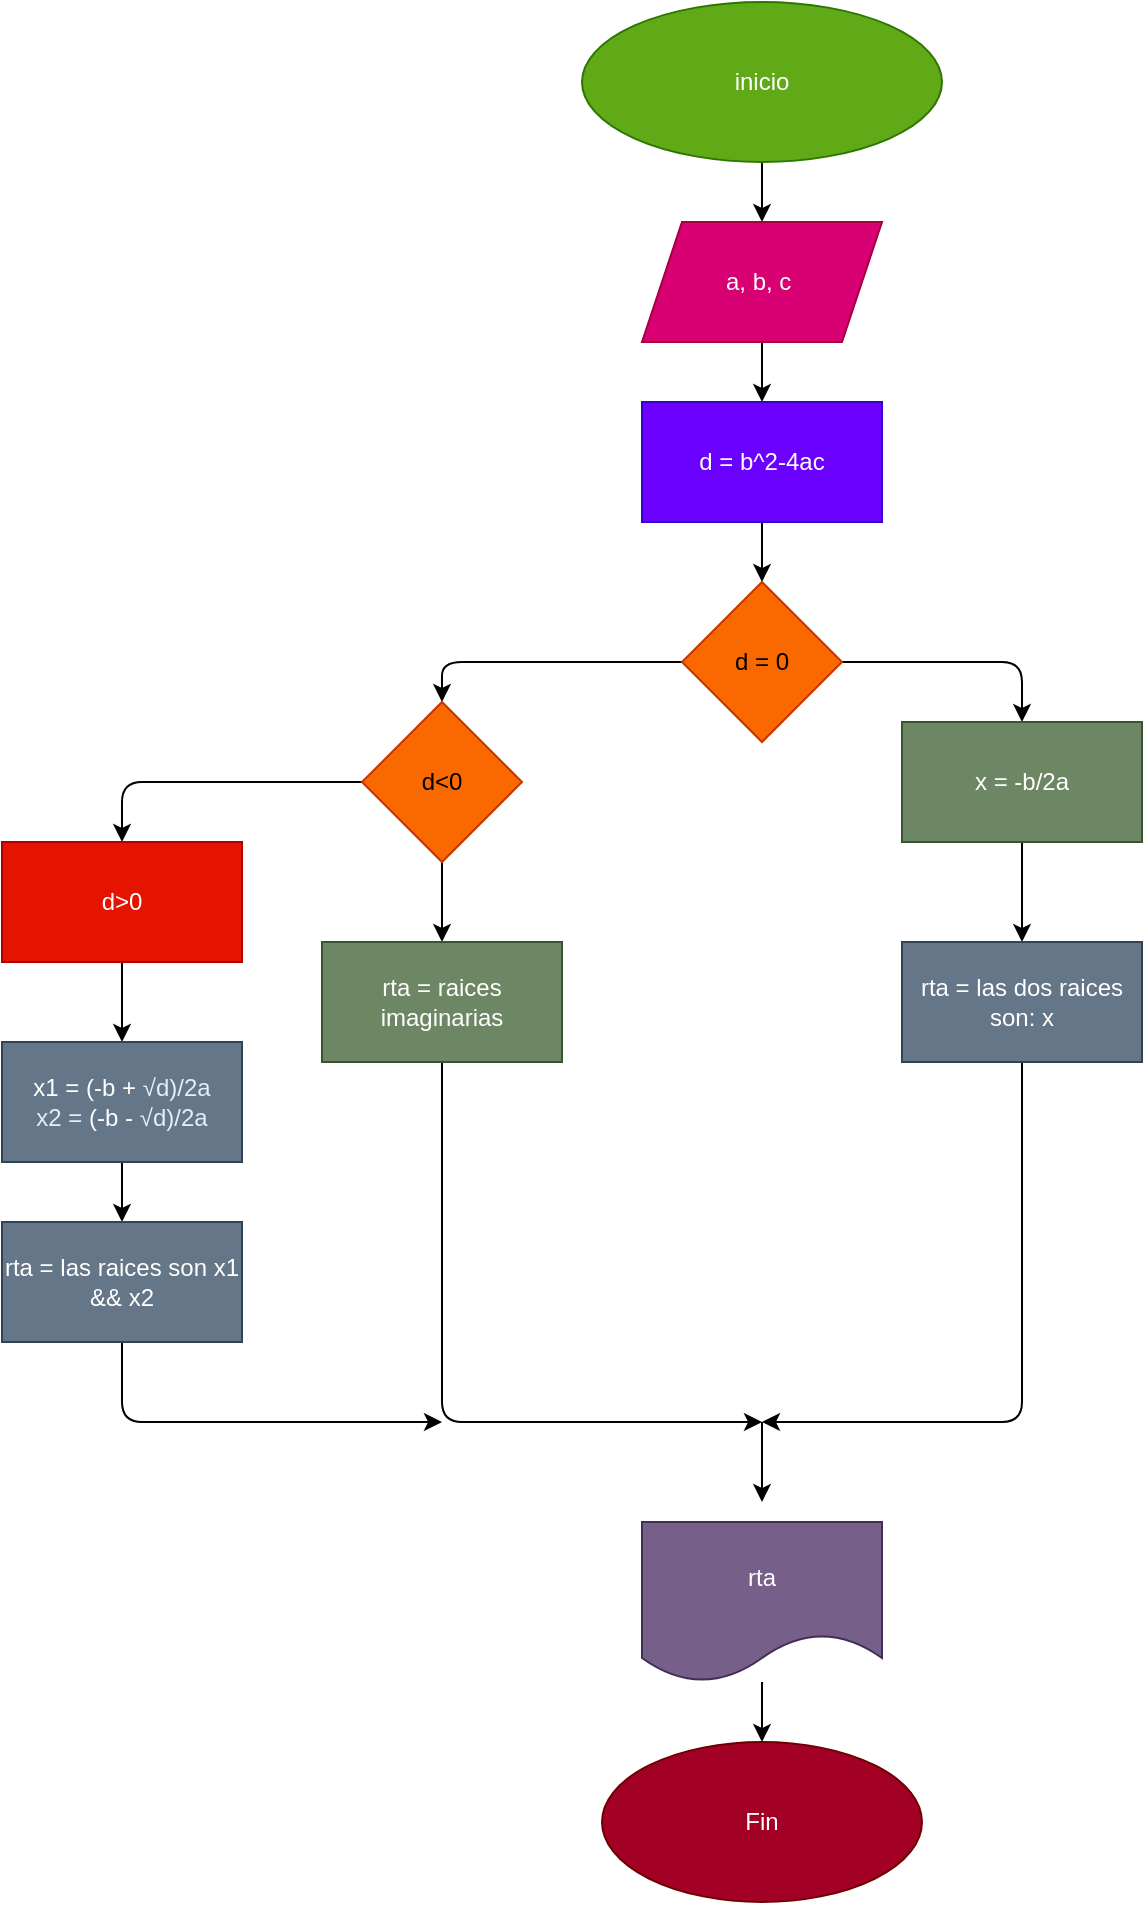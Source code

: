 <mxfile>
    <diagram id="dHEfE1pFls_yXG6Q-P5-" name="Página-1">
        <mxGraphModel dx="832" dy="461" grid="1" gridSize="10" guides="1" tooltips="1" connect="1" arrows="1" fold="1" page="1" pageScale="1" pageWidth="827" pageHeight="1169" math="1" shadow="0">
            <root>
                <mxCell id="0"/>
                <mxCell id="1" parent="0"/>
                <mxCell id="4" value="" style="edgeStyle=none;html=1;" parent="1" source="2" target="3" edge="1">
                    <mxGeometry relative="1" as="geometry"/>
                </mxCell>
                <mxCell id="2" value="inicio" style="ellipse;whiteSpace=wrap;html=1;fillColor=#60a917;fontColor=#ffffff;strokeColor=#2D7600;" parent="1" vertex="1">
                    <mxGeometry x="350" y="10" width="180" height="80" as="geometry"/>
                </mxCell>
                <mxCell id="6" value="" style="edgeStyle=none;html=1;" parent="1" source="3" target="5" edge="1">
                    <mxGeometry relative="1" as="geometry"/>
                </mxCell>
                <mxCell id="3" value="a, b, c&amp;nbsp;" style="shape=parallelogram;perimeter=parallelogramPerimeter;whiteSpace=wrap;html=1;fixedSize=1;fillColor=#d80073;fontColor=#ffffff;strokeColor=#A50040;" parent="1" vertex="1">
                    <mxGeometry x="380" y="120" width="120" height="60" as="geometry"/>
                </mxCell>
                <mxCell id="8" value="" style="edgeStyle=none;html=1;" parent="1" source="5" target="7" edge="1">
                    <mxGeometry relative="1" as="geometry"/>
                </mxCell>
                <mxCell id="5" value="d = b^2-4ac" style="whiteSpace=wrap;html=1;fillColor=#6a00ff;fontColor=#ffffff;strokeColor=#3700CC;" parent="1" vertex="1">
                    <mxGeometry x="380" y="210" width="120" height="60" as="geometry"/>
                </mxCell>
                <mxCell id="10" value="" style="edgeStyle=none;html=1;" parent="1" source="7" target="9" edge="1">
                    <mxGeometry relative="1" as="geometry">
                        <Array as="points">
                            <mxPoint x="280" y="340"/>
                        </Array>
                    </mxGeometry>
                </mxCell>
                <mxCell id="14" value="" style="edgeStyle=none;html=1;" parent="1" source="7" target="13" edge="1">
                    <mxGeometry relative="1" as="geometry">
                        <Array as="points">
                            <mxPoint x="570" y="340"/>
                        </Array>
                    </mxGeometry>
                </mxCell>
                <mxCell id="7" value="d = 0" style="rhombus;whiteSpace=wrap;html=1;fillColor=#fa6800;fontColor=#000000;strokeColor=#C73500;" parent="1" vertex="1">
                    <mxGeometry x="400" y="300" width="80" height="80" as="geometry"/>
                </mxCell>
                <mxCell id="12" value="" style="edgeStyle=none;html=1;" parent="1" source="9" target="17" edge="1">
                    <mxGeometry relative="1" as="geometry">
                        <mxPoint x="120" y="430" as="targetPoint"/>
                        <Array as="points">
                            <mxPoint x="120" y="400"/>
                        </Array>
                    </mxGeometry>
                </mxCell>
                <mxCell id="32" value="" style="edgeStyle=none;html=1;fontSize=12;" parent="1" source="9" target="31" edge="1">
                    <mxGeometry relative="1" as="geometry"/>
                </mxCell>
                <mxCell id="9" value="d&amp;lt;0" style="rhombus;whiteSpace=wrap;html=1;fillColor=#fa6800;fontColor=#000000;strokeColor=#C73500;" parent="1" vertex="1">
                    <mxGeometry x="240" y="360" width="80" height="80" as="geometry"/>
                </mxCell>
                <mxCell id="34" value="" style="edgeStyle=none;html=1;fontSize=12;" parent="1" source="13" target="33" edge="1">
                    <mxGeometry relative="1" as="geometry"/>
                </mxCell>
                <mxCell id="13" value="x = -b/2a" style="whiteSpace=wrap;html=1;fillColor=#6d8764;fontColor=#ffffff;strokeColor=#3A5431;" parent="1" vertex="1">
                    <mxGeometry x="510" y="370" width="120" height="60" as="geometry"/>
                </mxCell>
                <mxCell id="26" value="" style="edgeStyle=none;html=1;" parent="1" source="17" target="25" edge="1">
                    <mxGeometry relative="1" as="geometry"/>
                </mxCell>
                <mxCell id="17" value="d&amp;gt;0" style="rounded=0;whiteSpace=wrap;html=1;fillColor=#e51400;fontColor=#ffffff;strokeColor=#B20000;" parent="1" vertex="1">
                    <mxGeometry x="60" y="430" width="120" height="60" as="geometry"/>
                </mxCell>
                <mxCell id="30" value="" style="edgeStyle=none;html=1;fontSize=12;" parent="1" source="25" target="29" edge="1">
                    <mxGeometry relative="1" as="geometry"/>
                </mxCell>
                <mxCell id="25" value="&lt;font style=&quot;font-size: 12px;&quot;&gt;x1 = (-b +&amp;nbsp;&lt;span style=&quot;color: rgb(226, 238, 255); font-family: &amp;quot;Google Sans&amp;quot;, arial, sans-serif; text-align: left;&quot;&gt;√d)/2a&lt;br&gt;x2 =&amp;nbsp;&lt;/span&gt;(-b -&amp;nbsp;&lt;span style=&quot;color: rgb(226, 238, 255); font-family: &amp;quot;Google Sans&amp;quot;, arial, sans-serif; text-align: left;&quot;&gt;√d)/2a&lt;/span&gt;&lt;span style=&quot;color: rgb(226, 238, 255); font-family: &amp;quot;Google Sans&amp;quot;, arial, sans-serif; text-align: left;&quot;&gt;&lt;br&gt;&lt;/span&gt;&lt;/font&gt;" style="rounded=0;whiteSpace=wrap;html=1;fillColor=#647687;fontColor=#ffffff;strokeColor=#314354;" parent="1" vertex="1">
                    <mxGeometry x="60" y="530" width="120" height="60" as="geometry"/>
                </mxCell>
                <mxCell id="35" style="edgeStyle=none;html=1;fontSize=12;" parent="1" source="29" edge="1">
                    <mxGeometry relative="1" as="geometry">
                        <mxPoint x="280" y="720" as="targetPoint"/>
                        <Array as="points">
                            <mxPoint x="120" y="720"/>
                        </Array>
                    </mxGeometry>
                </mxCell>
                <mxCell id="29" value="rta = las raices son x1 &amp;amp;&amp;amp; x2" style="whiteSpace=wrap;html=1;rounded=0;fillColor=#647687;fontColor=#ffffff;strokeColor=#314354;" parent="1" vertex="1">
                    <mxGeometry x="60" y="620" width="120" height="60" as="geometry"/>
                </mxCell>
                <mxCell id="36" style="edgeStyle=none;html=1;fontSize=12;" parent="1" source="31" edge="1">
                    <mxGeometry relative="1" as="geometry">
                        <mxPoint x="440" y="720" as="targetPoint"/>
                        <Array as="points">
                            <mxPoint x="280" y="720"/>
                        </Array>
                    </mxGeometry>
                </mxCell>
                <mxCell id="31" value="rta = raices imaginarias" style="whiteSpace=wrap;html=1;fillColor=#6d8764;fontColor=#ffffff;strokeColor=#3A5431;" parent="1" vertex="1">
                    <mxGeometry x="220" y="480" width="120" height="60" as="geometry"/>
                </mxCell>
                <mxCell id="37" style="edgeStyle=none;html=1;fontSize=12;" parent="1" source="33" edge="1">
                    <mxGeometry relative="1" as="geometry">
                        <mxPoint x="440" y="720" as="targetPoint"/>
                        <Array as="points">
                            <mxPoint x="570" y="720"/>
                        </Array>
                    </mxGeometry>
                </mxCell>
                <mxCell id="33" value="rta = las dos raices son: x" style="whiteSpace=wrap;html=1;fillColor=#647687;fontColor=#ffffff;strokeColor=#314354;" parent="1" vertex="1">
                    <mxGeometry x="510" y="480" width="120" height="60" as="geometry"/>
                </mxCell>
                <mxCell id="38" value="" style="endArrow=classic;html=1;fontSize=12;" parent="1" edge="1">
                    <mxGeometry width="50" height="50" relative="1" as="geometry">
                        <mxPoint x="440" y="720" as="sourcePoint"/>
                        <mxPoint x="440" y="760" as="targetPoint"/>
                    </mxGeometry>
                </mxCell>
                <mxCell id="41" value="" style="edgeStyle=none;html=1;fontSize=12;" parent="1" source="39" target="40" edge="1">
                    <mxGeometry relative="1" as="geometry"/>
                </mxCell>
                <mxCell id="39" value="rta" style="shape=document;whiteSpace=wrap;html=1;boundedLbl=1;labelBackgroundColor=none;fontSize=12;fillColor=#76608a;fontColor=#ffffff;strokeColor=#432D57;" parent="1" vertex="1">
                    <mxGeometry x="380" y="770" width="120" height="80" as="geometry"/>
                </mxCell>
                <mxCell id="40" value="Fin" style="ellipse;whiteSpace=wrap;html=1;labelBackgroundColor=none;fillColor=#a20025;fontColor=#ffffff;strokeColor=#6F0000;" parent="1" vertex="1">
                    <mxGeometry x="360" y="880" width="160" height="80" as="geometry"/>
                </mxCell>
            </root>
        </mxGraphModel>
    </diagram>
</mxfile>